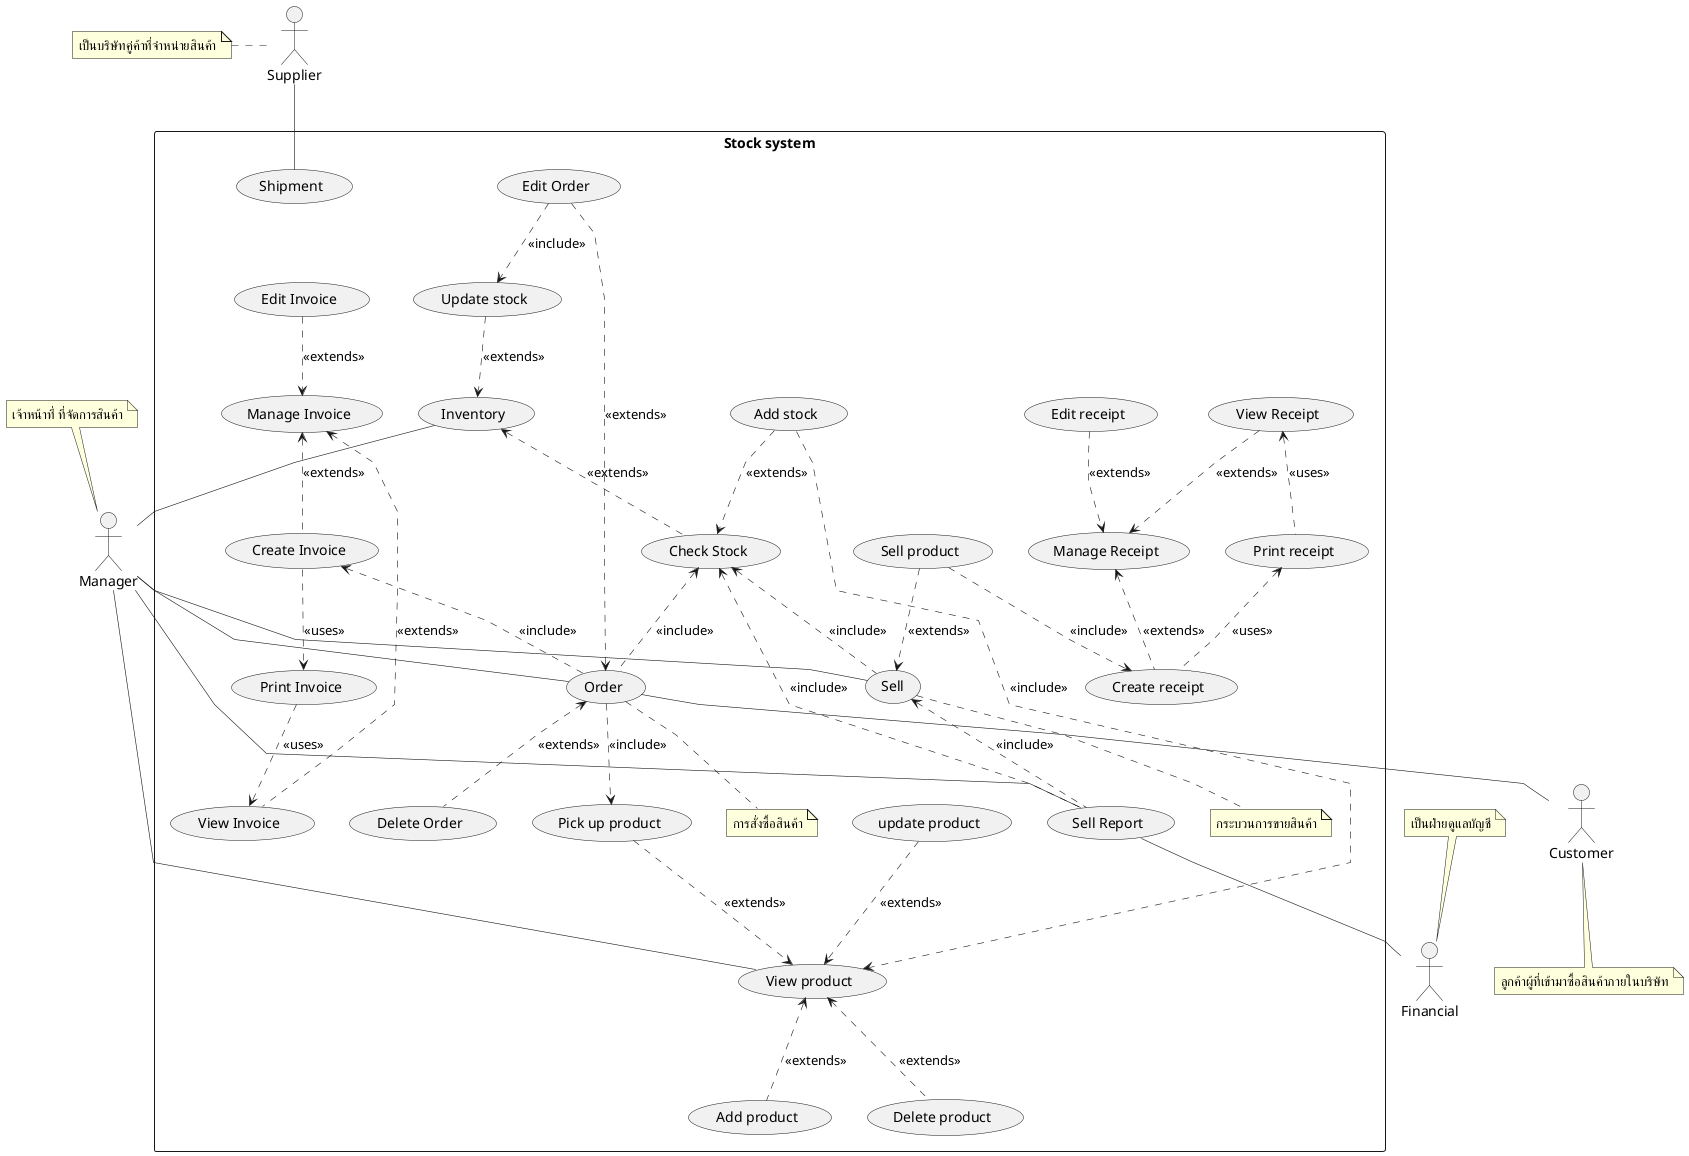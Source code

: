 @startuml
'https://plantuml.com/sequence-diagram

skinparam linetype polyline
'skinparam linetype ortho

skinparam Arrow{
    Thickness .6
}
skinparam Participant{
    FontColor #efefef
    BorderColor #c0c0c0
}
skinparam Sequence{
    ParticipantBorderThickness .5
    LifeLineBorderColor #8a8a8a
}

' =================== Customer ===================
' role - ผู้ที่เข้ามาเพื่อซื้อสินค้าภายในบริษัท
' duty - ทำให้เกิดการซื้อขายสินค้า
actor Customer as actorCustomer
note bottom of actorCustomer : ลูกค้าผู้ที่เข้ามาซื้อสินค้าภายในบริษัท
' =================== Manager ===================
' role - เจ้าหน้าที่ ที่จัดการสินค้า ให้คงคลังสินค้าอยู่เสมอ
' duty - บริหารจัดการ stock สินค้า ทั้งการจำหน่ายออก และการรับสินค้ารวมถึงการ
' ออกใบสั่งของ การเช็คสินค้าและการทำรายงานต่างๆ
actor Manager as actorManager
note top of actorManager : เจ้าหน้าที่ ที่จัดการสินค้า
' =================== Supplier ===================
' role - เป็นบริษัทคู่ค้าที่จำหน่ายสินค้าหรือวัตถุดิบให้กับบริษัท
' duty - ขายและจัดส่งสินค้าตามใบสั่งของ
actor Supplier as actorSupplier
note left of actorSupplier : เป็นบริษัทคู่ค้าที่จำหน่ายสินค้า
' =================== Financial ===================
' role - เป็นฝ่ายดูแลบัญชีและการเงินของบริษัท
' duty - รับข้อมูลการซื้อและขายสินค้า
actor Financial as actorFinancial
note top of actorFinancial : เป็นฝ่ายดูแลบัญชี

' =================== Stock System ===================
rectangle "Stock system" as stockSystem {

    ' ================ Selling ================
    ' กระบวนการขายสินค้า
    usecase (Sell) as (usecaseSell)
    note bottom of usecaseSell : กระบวนการขายสินค้า


    '    การขายสินค้า
    usecase (Sell product) as (usecaseSellProduct)
    '    การตรวจสอบยอดสินค้า

    '    ออกใบเสร็จ
    usecase (Manage Receipt) as (usecaseReceipt)
    usecase (View Receipt) as (usecaseViewReceipt)
    usecase (Print receipt) as (usecasePrintReceipt)
    usecase (Edit receipt) as (usecaseEditReceipt)
    usecase (Create receipt) as (usecaseCreateReceipt)

    ' ================ Ordering ================
    '    การสั่งซื้อสินค้า

    usecase (Order) as (usecaseOrder)
    note bottom of usecaseOrder : การสั่งซื้อสินค้า
    usecase (Edit Order) as (usecaseEditOrder)
    usecase (Delete Order) as (usecaseDeleteOrder)

    '    การลงรับสินค้า

    ' ================ Reporting ================
    '   การทำรายงาน
    usecase (Sell Report) as (usecaseSellReport)


    ' ================ Product ================
    '    การสั่งซื้อสินค้า
    usecase (View product) as (usecaseProduct)

    usecase (Add product) as (usecaseAddProduct)
    usecase (update product) as (usecaseUpdateProduct)
    usecase (Delete product) as (usecaseDeleteProduct)

    usecase (Pick up product) as (usecasePickUpProduct)

    ' ================ Stock ================
    usecase (Inventory) as (usecaseInventory)
    usecase (Check Stock) as (usecaseCheckStock)
    usecase (Add stock) as (usecaseAddStock)
    usecase (Update stock) as (usecaseUpdateStock)

    ' ================ Invoice ================
    usecase (Manage Invoice) as (usecaseInvoice)
    usecase (View Invoice) as (usecaseViewInvoice)
    usecase (Create Invoice) as (usecaseCreateInvoice)
    usecase (Edit Invoice) as (usecaseEditInvoice)
    usecase (Print Invoice) as (usecasePrintInvoice)

    ' ================ Shipment ================
    usecase (Shipment) as (usecaseShipment)




    '    ===================== Associate Flow =====================

    '    ================ actor - usecase Flow ================
    '   ความสัมพันธ์ระหว่าง actor และ usecase ในส่วนของการขาย
    actorManager -- (usecaseSell)

    ' ===  ความสัมพันธ์ระหว่าง actor และ usecase ในส่วนของการสั่งซื้อสินค้า ===
    actorManager -up- (usecaseOrder)
    (usecaseOrder) -- actorCustomer

    ' ===  ความสัมพันธ์ระหว่าง actor และ usecase ในส่วนของการสออกรายงาน ===
    actorManager --- (usecaseSellReport)
    actorFinancial -up- (usecaseSellReport)

    actorManager - (usecaseInventory)
    actorManager -- (usecaseProduct)

    actorSupplier -down- (usecaseShipment)

    '================ usecase - usecase Flow ================


    (usecaseProduct) <.. (usecaseAddProduct)  : <<extends>>
    (usecaseUpdateProduct) ..> (usecaseProduct) : <<extends>>
    (usecaseProduct) <.. (usecaseDeleteProduct)  : <<extends>>
    (usecasePickUpProduct) ..> (usecaseProduct) : <<extends>>

    ' ================ Stock ================
    (usecaseAddStock) ..> (usecaseCheckStock) : <<extends>>
    (usecaseAddStock) ..> (usecaseProduct) : <<include>>

    (usecaseUpdateStock) ..> (usecaseInventory) : <<extends>>

    (usecaseInventory) <.. (usecaseCheckStock) : <<extends>>

    ' ================ Sell ================
    (usecaseSellProduct) ..> (usecaseSell) : <<extends>>
    (usecaseCheckStock) <.. (usecaseSell)    : <<include>>

    (usecaseSellProduct)  ..> (usecaseCreateReceipt) : <<include>>


    '   การลงรับสินค้า เป็นส่วนหนึ่งของกระบวนการสั่งซื้อสินค้า
    (usecaseOrder) ..> (usecasePickUpProduct) : <<include>>

    '   การปรับปรุงยอดสินค้า เป็นส่วนหนึ่งของกระบวนการสั่งซื้อสินค้า
    (usecaseCheckStock) <.. (usecaseOrder) : <<include>>

    ' ================ Order ================
    (usecaseOrder) <.. (usecaseDeleteOrder) : <<extends>>
    (usecaseEditOrder) ..> (usecaseOrder) : <<extends>>
    (usecaseEditOrder) ..> (usecaseUpdateStock) : <<include>>
    (usecaseCreateInvoice) <.. (usecaseOrder) : <<include>>

    ' ================ Invoice ================
    (usecaseInvoice) <.. (usecaseViewInvoice) : <<extends>>
    (usecaseInvoice)  <..   (usecaseCreateInvoice): <<extends>>
    (usecaseEditInvoice) ..> (usecaseInvoice) : <<extends>>

    (usecaseCreateInvoice) ..> (usecasePrintInvoice) : <<uses>>
    (usecasePrintInvoice) ..> (usecaseViewInvoice) : <<uses>>

    ' ================ Receipt ================
    (usecaseCreateReceipt) .up.> (usecaseReceipt) : <<extends>>
    (usecaseViewReceipt) ..> (usecaseReceipt) : <<extends>>
    (usecaseEditReceipt) ..> (usecaseReceipt) : <<extends>>

    (usecaseCreateReceipt) .up.> (usecasePrintReceipt) : <<uses>>
    (usecaseViewReceipt)  <..   (usecasePrintReceipt): <<uses>>

    ' ================ Reporting ================
    '   การทำรายงาน

    (usecaseSell) <..  (usecaseSellReport)   : <<include>>
    (usecaseCheckStock) <..  (usecaseSellReport)   : <<include>>

    ' ================ Shipment ================

}

@enduml